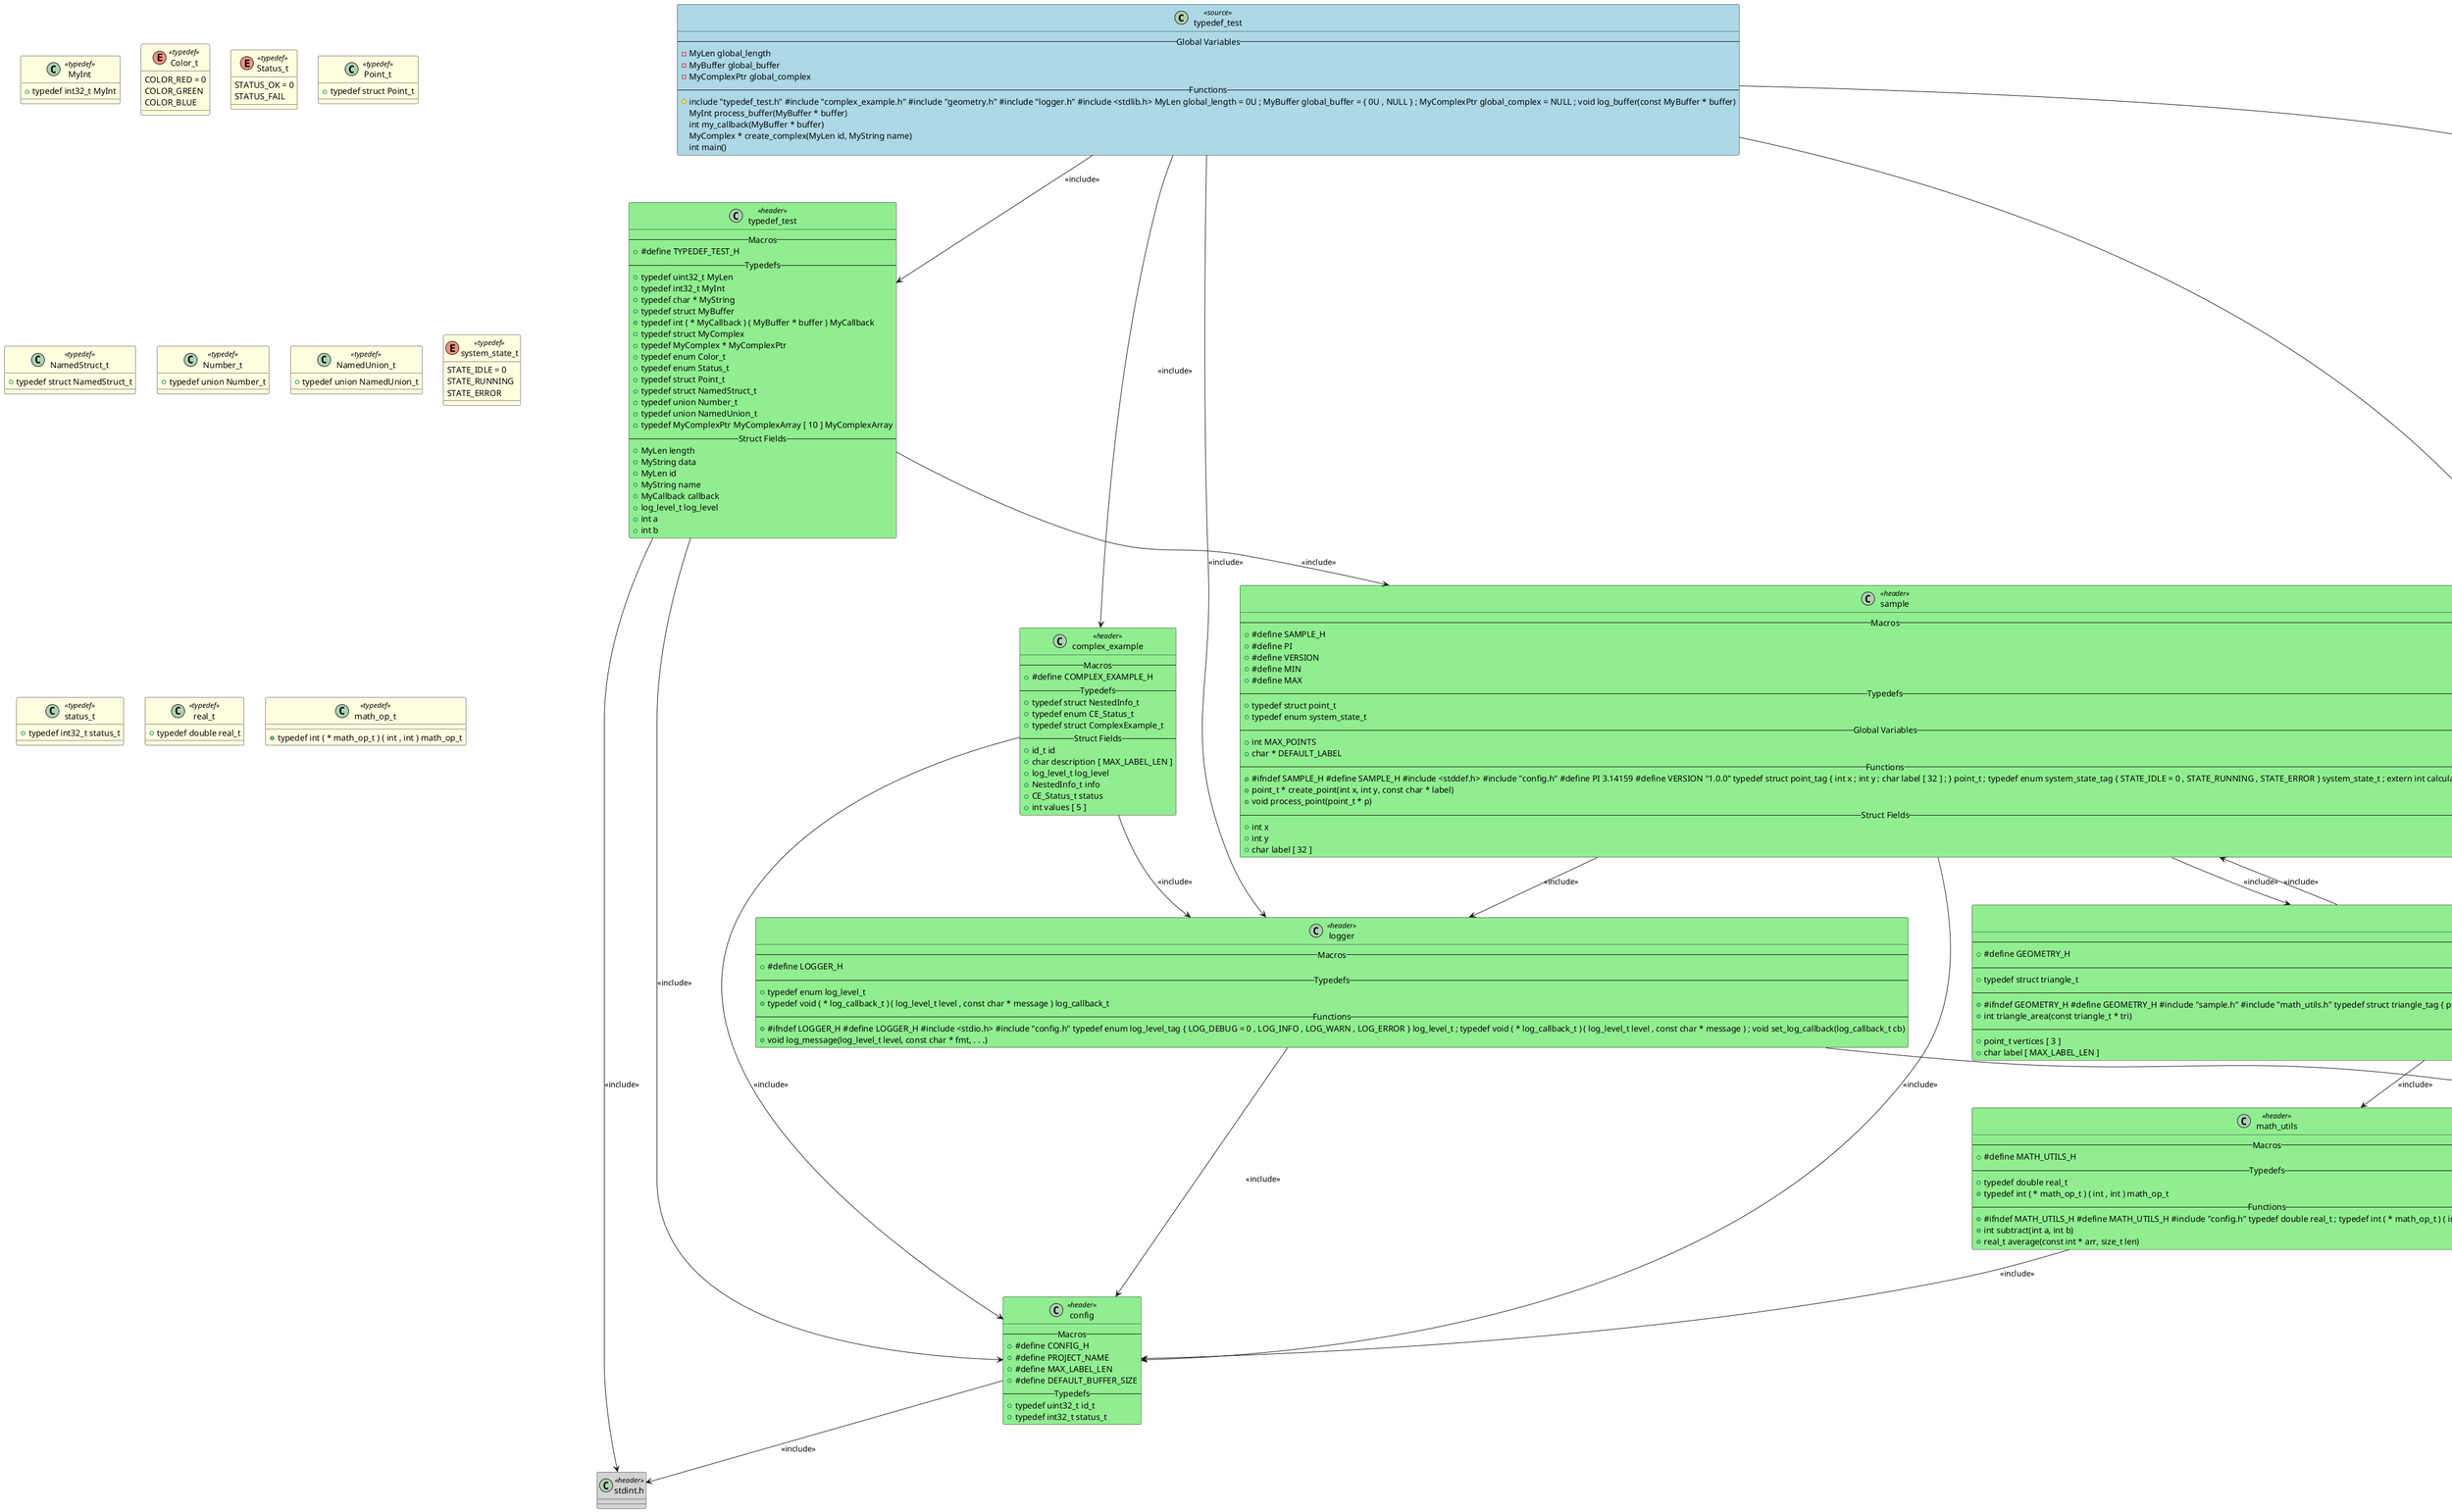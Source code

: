 @startuml typedef_test

class "typedef_test" as TYPEDEF_TEST <<source>> #LightBlue
{
    -- Global Variables --
    - MyLen global_length
    - MyBuffer global_buffer
    - MyComplexPtr global_complex
    -- Functions --
    #include "typedef_test.h" #include "complex_example.h" #include "geometry.h" #include "logger.h" #include <stdlib.h> MyLen global_length = 0U ; MyBuffer global_buffer = { 0U , NULL } ; MyComplexPtr global_complex = NULL ; void log_buffer(const MyBuffer * buffer)
    MyInt process_buffer(MyBuffer * buffer)
    int my_callback(MyBuffer * buffer)
    MyComplex * create_complex(MyLen id, MyString name)
    int main()
}

class "typedef_test" as HEADER_TYPEDEF_TEST <<header>> #LightGreen
{
    -- Macros --
    + #define TYPEDEF_TEST_H
    -- Typedefs --
    + typedef uint32_t MyLen
    + typedef int32_t MyInt
    + typedef char * MyString
    + typedef struct MyBuffer
    + typedef int ( * MyCallback ) ( MyBuffer * buffer ) MyCallback
    + typedef struct MyComplex
    + typedef MyComplex * MyComplexPtr
    + typedef enum Color_t
    + typedef enum Status_t
    + typedef struct Point_t
    + typedef struct NamedStruct_t
    + typedef union Number_t
    + typedef union NamedUnion_t
    + typedef MyComplexPtr MyComplexArray [ 10 ] MyComplexArray
    -- Struct Fields --
    + MyLen length
    + MyString data
    + MyLen id
    + MyString name
    + MyCallback callback
    + log_level_t log_level
    + int a
    + int b
}

class "complex_example" as HEADER_COMPLEX_EXAMPLE <<header>> #LightGreen
{
    -- Macros --
    + #define COMPLEX_EXAMPLE_H
    -- Typedefs --
    + typedef struct NestedInfo_t
    + typedef enum CE_Status_t
    + typedef struct ComplexExample_t
    -- Struct Fields --
    + id_t id
    + char description [ MAX_LABEL_LEN ]
    + log_level_t log_level
    + NestedInfo_t info
    + CE_Status_t status
    + int values [ 5 ]
}

class "geometry" as HEADER_GEOMETRY <<header>> #LightGreen
{
    -- Macros --
    + #define GEOMETRY_H
    -- Typedefs --
    + typedef struct triangle_t
    -- Functions --
    + #ifndef GEOMETRY_H #define GEOMETRY_H #include "sample.h" #include "math_utils.h" typedef struct triangle_tag { point_t vertices [ 3 ] ; char label [ MAX_LABEL_LEN ] ; } triangle_t ; triangle_t create_triangle(const point_t * a, const point_t * b, const point_t * c, const char * label)
    + int triangle_area(const triangle_t * tri)
    -- Struct Fields --
    + point_t vertices [ 3 ]
    + char label [ MAX_LABEL_LEN ]
}

class "logger" as HEADER_LOGGER <<header>> #LightGreen
{
    -- Macros --
    + #define LOGGER_H
    -- Typedefs --
    + typedef enum log_level_t
    + typedef void ( * log_callback_t ) ( log_level_t level , const char * message ) log_callback_t
    -- Functions --
    + #ifndef LOGGER_H #define LOGGER_H #include <stdio.h> #include "config.h" typedef enum log_level_tag { LOG_DEBUG = 0 , LOG_INFO , LOG_WARN , LOG_ERROR } log_level_t ; typedef void ( * log_callback_t ) ( log_level_t level , const char * message ) ; void set_log_callback(log_callback_t cb)
    + void log_message(log_level_t level, const char * fmt, . . .)
}

class "stdlib.h" as HEADER_STDLIB_H <<header>> #LightGray
{
}

class "sample" as HEADER_SAMPLE <<header>> #LightGreen
{
    -- Macros --
    + #define SAMPLE_H
    + #define PI
    + #define VERSION
    + #define MIN
    + #define MAX
    -- Typedefs --
    + typedef struct point_t
    + typedef enum system_state_t
    -- Global Variables --
    + int MAX_POINTS
    + char * DEFAULT_LABEL
    -- Functions --
    + #ifndef SAMPLE_H #define SAMPLE_H #include <stddef.h> #include "config.h" #define PI 3.14159 #define VERSION "1.0.0" typedef struct point_tag { int x ; int y ; char label [ 32 ] ; } point_t ; typedef enum system_state_tag { STATE_IDLE = 0 , STATE_RUNNING , STATE_ERROR } system_state_t ; extern int calculate_sum(int a, int b)
    + point_t * create_point(int x, int y, const char * label)
    + void process_point(point_t * p)
    -- Struct Fields --
    + int x
    + int y
    + char label [ 32 ]
}

class "config" as HEADER_CONFIG <<header>> #LightGreen
{
    -- Macros --
    + #define CONFIG_H
    + #define PROJECT_NAME
    + #define MAX_LABEL_LEN
    + #define DEFAULT_BUFFER_SIZE
    -- Typedefs --
    + typedef uint32_t id_t
    + typedef int32_t status_t
}

class "stdint.h" as HEADER_STDINT_H <<header>> #LightGray
{
}

class "math_utils" as HEADER_MATH_UTILS <<header>> #LightGreen
{
    -- Macros --
    + #define MATH_UTILS_H
    -- Typedefs --
    + typedef double real_t
    + typedef int ( * math_op_t ) ( int , int ) math_op_t
    -- Functions --
    + #ifndef MATH_UTILS_H #define MATH_UTILS_H #include "config.h" typedef double real_t ; typedef int ( * math_op_t ) ( int , int ) ; int add(int a, int b)
    + int subtract(int a, int b)
    + real_t average(const int * arr, size_t len)
}

class "stdio.h" as HEADER_STDIO_H <<header>> #LightGray
{
}

class "MyLen" as TYPEDEF_MYLEN_MyLen <<typedef>> #LightYellow
{
    + typedef uint32_t MyLen
}

class "MyInt" as TYPEDEF_MYINT_MyInt <<typedef>> #LightYellow
{
    + typedef int32_t MyInt
}

class "MyString" as TYPEDEF_MYSTRING_MyString <<typedef>> #LightYellow
{
    + typedef char * MyString
}

class "MyBuffer" as TYPEDEF_MYBUFFER_MyBuffer <<typedef>> #LightYellow
{
    + typedef struct MyBuffer
}

class "MyCallback" as TYPEDEF_MYCALLBACK_MyCallback <<typedef>> #LightYellow
{
    + typedef int ( * MyCallback ) ( MyBuffer * buffer ) MyCallback
}

class "MyComplex" as TYPEDEF_MYCOMPLEX_MyComplex <<typedef>> #LightYellow
{
    + typedef struct MyComplex
}

class "MyComplexPtr" as TYPEDEF_MYCOMPLEXPTR_MyComplexPtr <<typedef>> #LightYellow
{
    + typedef MyComplex * MyComplexPtr
}

enum "Color_t" as TYPEDEF_COLOR_T_Color_t <<typedef>> #LightYellow
{
    COLOR_RED = 0
    COLOR_GREEN
    COLOR_BLUE
}

enum "Status_t" as TYPEDEF_STATUS_T_Status_t <<typedef>> #LightYellow
{
    STATUS_OK = 0
    STATUS_FAIL
}

class "Point_t" as TYPEDEF_POINT_T_Point_t <<typedef>> #LightYellow
{
    + typedef struct Point_t
}

class "NamedStruct_t" as TYPEDEF_NAMEDSTRUCT_T_NamedStruct_t <<typedef>> #LightYellow
{
    + typedef struct NamedStruct_t
}

class "Number_t" as TYPEDEF_NUMBER_T_Number_t <<typedef>> #LightYellow
{
    + typedef union Number_t
}

class "NamedUnion_t" as TYPEDEF_NAMEDUNION_T_NamedUnion_t <<typedef>> #LightYellow
{
    + typedef union NamedUnion_t
}

class "MyComplexArray" as TYPEDEF_MYCOMPLEXARRAY_MyComplexArray <<typedef>> #LightYellow
{
    + typedef MyComplexPtr MyComplexArray [ 10 ] MyComplexArray
}

class "point_t" as TYPEDEF_POINT_T_point_t <<typedef>> #LightYellow
{
    + typedef struct point_t
}

enum "system_state_t" as TYPEDEF_SYSTEM_STATE_T_system_state_t <<typedef>> #LightYellow
{
    STATE_IDLE = 0
    STATE_RUNNING
    STATE_ERROR
}

class "id_t" as TYPEDEF_ID_T_id_t <<typedef>> #LightYellow
{
    + typedef uint32_t id_t
}

class "status_t" as TYPEDEF_STATUS_T_status_t <<typedef>> #LightYellow
{
    + typedef int32_t status_t
}

enum "log_level_t" as TYPEDEF_LOG_LEVEL_T_log_level_t <<typedef>> #LightYellow
{
    LOG_DEBUG = 0
    LOG_INFO
    LOG_WARN
    LOG_ERROR
}

class "log_callback_t" as TYPEDEF_LOG_CALLBACK_T_log_callback_t <<typedef>> #LightYellow
{
    + typedef void ( * log_callback_t ) ( log_level_t level , const char * message ) log_callback_t
}

class "NestedInfo_t" as TYPEDEF_NESTEDINFO_T_NestedInfo_t <<typedef>> #LightYellow
{
    + typedef struct NestedInfo_t
}

enum "CE_Status_t" as TYPEDEF_CE_STATUS_T_CE_Status_t <<typedef>> #LightYellow
{
    CE_STATUS_OK = 0
    CE_STATUS_WARN
    CE_STATUS_FAIL
}

class "ComplexExample_t" as TYPEDEF_COMPLEXEXAMPLE_T_ComplexExample_t <<typedef>> #LightYellow
{
    + typedef struct ComplexExample_t
}

class "triangle_t" as TYPEDEF_TRIANGLE_T_triangle_t <<typedef>> #LightYellow
{
    + typedef struct triangle_t
}

class "real_t" as TYPEDEF_REAL_T_real_t <<typedef>> #LightYellow
{
    + typedef double real_t
}

class "math_op_t" as TYPEDEF_MATH_OP_T_math_op_t <<typedef>> #LightYellow
{
    + typedef int ( * math_op_t ) ( int , int ) math_op_t
}

TYPEDEF_TEST --> HEADER_TYPEDEF_TEST : <<include>>
TYPEDEF_TEST --> HEADER_COMPLEX_EXAMPLE : <<include>>
TYPEDEF_TEST --> HEADER_GEOMETRY : <<include>>
TYPEDEF_TEST --> HEADER_LOGGER : <<include>>
TYPEDEF_TEST --> HEADER_STDLIB_H : <<include>>
HEADER_TYPEDEF_TEST --> HEADER_STDINT_H : <<include>>
HEADER_TYPEDEF_TEST --> HEADER_SAMPLE : <<include>>
HEADER_TYPEDEF_TEST --> HEADER_CONFIG : <<include>>
HEADER_COMPLEX_EXAMPLE --> HEADER_CONFIG : <<include>>
HEADER_COMPLEX_EXAMPLE --> HEADER_LOGGER : <<include>>
HEADER_GEOMETRY --> HEADER_SAMPLE : <<include>>
HEADER_GEOMETRY --> HEADER_MATH_UTILS : <<include>>
HEADER_LOGGER --> HEADER_STDIO_H : <<include>>
HEADER_LOGGER --> HEADER_CONFIG : <<include>>
HEADER_CONFIG --> HEADER_STDINT_H : <<include>>
HEADER_MATH_UTILS --> HEADER_CONFIG : <<include>>
HEADER_SAMPLE --> HEADER_CONFIG : <<include>>
HEADER_SAMPLE --> HEADER_GEOMETRY : <<include>>
HEADER_SAMPLE --> HEADER_LOGGER : <<include>>
TYPEDEF_MYBUFFER_MyBuffer ..> TYPEDEF_MYLEN_MyLen : <<uses>>
TYPEDEF_MYBUFFER_MyBuffer ..> TYPEDEF_MYSTRING_MyString : <<uses>>
TYPEDEF_MYCALLBACK_MyCallback ..> TYPEDEF_MYBUFFER_MyBuffer : <<uses>>
TYPEDEF_MYCOMPLEX_MyComplex ..> TYPEDEF_MYLEN_MyLen : <<uses>>
TYPEDEF_MYCOMPLEX_MyComplex ..> TYPEDEF_MYSTRING_MyString : <<uses>>
TYPEDEF_MYCOMPLEX_MyComplex ..> TYPEDEF_MYCALLBACK_MyCallback : <<uses>>
TYPEDEF_MYCOMPLEX_MyComplex ..> TYPEDEF_LOG_LEVEL_T_log_level_t : <<uses>>
TYPEDEF_MYCOMPLEXPTR_MyComplexPtr ..> TYPEDEF_MYCOMPLEX_MyComplex : <<uses>>
TYPEDEF_MYCOMPLEXARRAY_MyComplexArray ..> TYPEDEF_MYCOMPLEXPTR_MyComplexPtr : <<uses>>
TYPEDEF_TRIANGLE_T_triangle_t ..> TYPEDEF_POINT_T_point_t : <<uses>>
TYPEDEF_LOG_CALLBACK_T_log_callback_t ..> TYPEDEF_LOG_LEVEL_T_log_level_t : <<uses>>
TYPEDEF_NESTEDINFO_T_NestedInfo_t ..> TYPEDEF_ID_T_id_t : <<uses>>
TYPEDEF_NESTEDINFO_T_NestedInfo_t ..> TYPEDEF_LOG_LEVEL_T_log_level_t : <<uses>>
TYPEDEF_COMPLEXEXAMPLE_T_ComplexExample_t ..> TYPEDEF_NESTEDINFO_T_NestedInfo_t : <<uses>>
TYPEDEF_COMPLEXEXAMPLE_T_ComplexExample_t ..> TYPEDEF_CE_STATUS_T_CE_Status_t : <<uses>>

@enduml